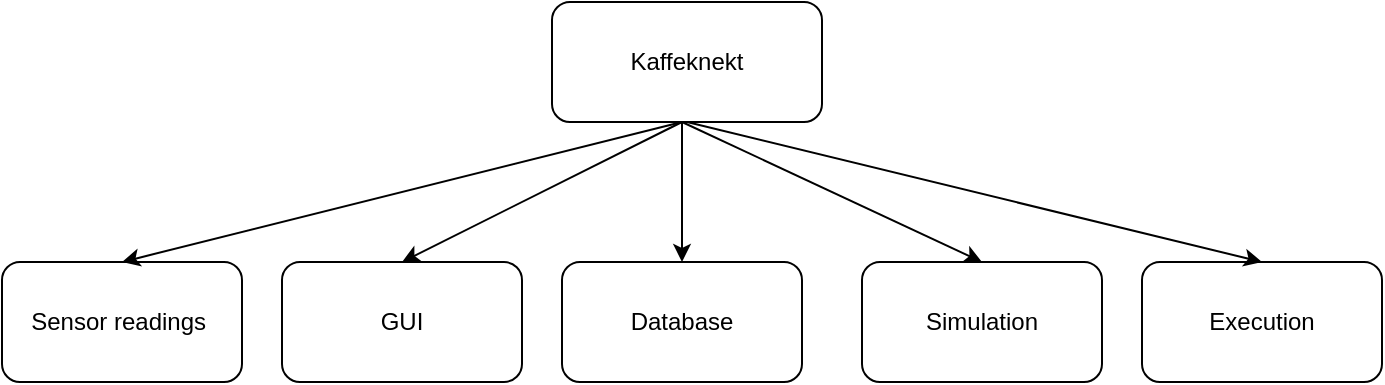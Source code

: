 <mxfile version="26.1.1">
  <diagram name="Page-1" id="cmYstCt3c5cjCZQGy6HA">
    <mxGraphModel dx="1114" dy="558" grid="1" gridSize="10" guides="1" tooltips="1" connect="1" arrows="1" fold="1" page="1" pageScale="1" pageWidth="850" pageHeight="1100" math="0" shadow="0">
      <root>
        <mxCell id="0" />
        <mxCell id="1" parent="0" />
        <mxCell id="tXBx9S8LxBdpdJGvE2Zg-1" value="Kaffeknekt" style="rounded=1;whiteSpace=wrap;html=1;" vertex="1" parent="1">
          <mxGeometry x="365" y="30" width="135" height="60" as="geometry" />
        </mxCell>
        <mxCell id="tXBx9S8LxBdpdJGvE2Zg-2" value="Execution" style="rounded=1;whiteSpace=wrap;html=1;" vertex="1" parent="1">
          <mxGeometry x="660" y="160" width="120" height="60" as="geometry" />
        </mxCell>
        <mxCell id="tXBx9S8LxBdpdJGvE2Zg-3" value="GUI" style="rounded=1;whiteSpace=wrap;html=1;" vertex="1" parent="1">
          <mxGeometry x="230" y="160" width="120" height="60" as="geometry" />
        </mxCell>
        <mxCell id="tXBx9S8LxBdpdJGvE2Zg-4" value="Simulation" style="rounded=1;whiteSpace=wrap;html=1;" vertex="1" parent="1">
          <mxGeometry x="520" y="160" width="120" height="60" as="geometry" />
        </mxCell>
        <mxCell id="tXBx9S8LxBdpdJGvE2Zg-5" value="Database" style="rounded=1;whiteSpace=wrap;html=1;" vertex="1" parent="1">
          <mxGeometry x="370" y="160" width="120" height="60" as="geometry" />
        </mxCell>
        <mxCell id="tXBx9S8LxBdpdJGvE2Zg-6" value="Sensor readings&amp;nbsp;" style="rounded=1;whiteSpace=wrap;html=1;" vertex="1" parent="1">
          <mxGeometry x="90" y="160" width="120" height="60" as="geometry" />
        </mxCell>
        <mxCell id="tXBx9S8LxBdpdJGvE2Zg-7" value="" style="endArrow=classic;html=1;rounded=0;exitX=0.5;exitY=1;exitDx=0;exitDy=0;entryX=0.5;entryY=0;entryDx=0;entryDy=0;" edge="1" parent="1" source="tXBx9S8LxBdpdJGvE2Zg-1" target="tXBx9S8LxBdpdJGvE2Zg-2">
          <mxGeometry width="50" height="50" relative="1" as="geometry">
            <mxPoint x="460" y="120" as="sourcePoint" />
            <mxPoint x="510" y="70" as="targetPoint" />
          </mxGeometry>
        </mxCell>
        <mxCell id="tXBx9S8LxBdpdJGvE2Zg-8" value="" style="endArrow=classic;html=1;rounded=0;" edge="1" parent="1">
          <mxGeometry width="50" height="50" relative="1" as="geometry">
            <mxPoint x="430" y="90" as="sourcePoint" />
            <mxPoint x="580" y="160" as="targetPoint" />
          </mxGeometry>
        </mxCell>
        <mxCell id="tXBx9S8LxBdpdJGvE2Zg-9" value="" style="endArrow=classic;html=1;rounded=0;entryX=0.5;entryY=0;entryDx=0;entryDy=0;" edge="1" parent="1" target="tXBx9S8LxBdpdJGvE2Zg-5">
          <mxGeometry width="50" height="50" relative="1" as="geometry">
            <mxPoint x="430" y="90" as="sourcePoint" />
            <mxPoint x="490" y="80" as="targetPoint" />
          </mxGeometry>
        </mxCell>
        <mxCell id="tXBx9S8LxBdpdJGvE2Zg-10" value="" style="endArrow=classic;html=1;rounded=0;entryX=0.5;entryY=0;entryDx=0;entryDy=0;" edge="1" parent="1" target="tXBx9S8LxBdpdJGvE2Zg-3">
          <mxGeometry width="50" height="50" relative="1" as="geometry">
            <mxPoint x="430" y="90" as="sourcePoint" />
            <mxPoint x="490" y="60" as="targetPoint" />
          </mxGeometry>
        </mxCell>
        <mxCell id="tXBx9S8LxBdpdJGvE2Zg-11" value="" style="endArrow=classic;html=1;rounded=0;entryX=0.5;entryY=0;entryDx=0;entryDy=0;" edge="1" parent="1" target="tXBx9S8LxBdpdJGvE2Zg-6">
          <mxGeometry width="50" height="50" relative="1" as="geometry">
            <mxPoint x="430" y="90" as="sourcePoint" />
            <mxPoint x="490" y="60" as="targetPoint" />
          </mxGeometry>
        </mxCell>
      </root>
    </mxGraphModel>
  </diagram>
</mxfile>
